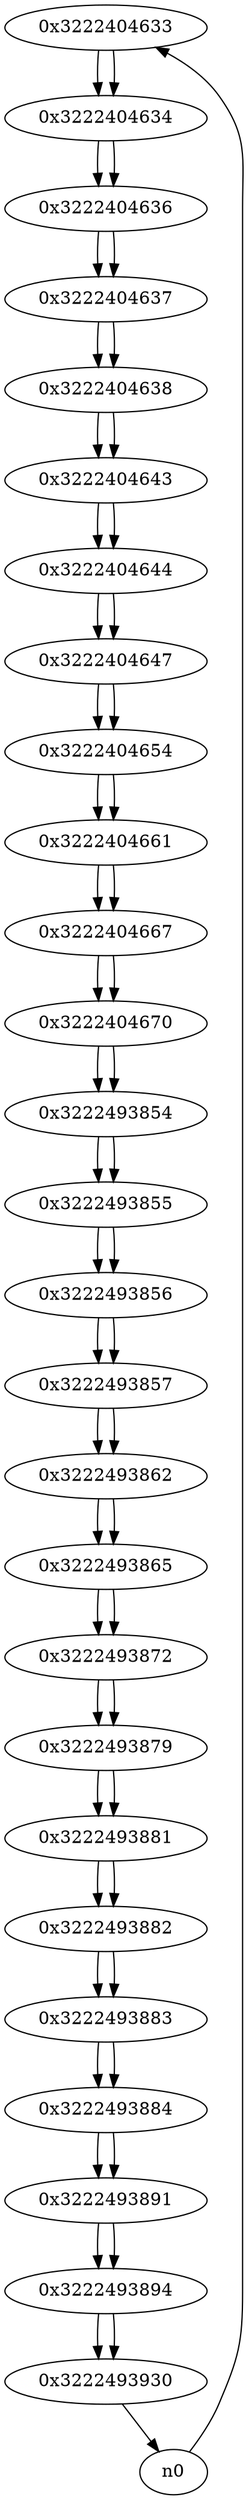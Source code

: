 digraph G{
/* nodes */
  n1 [label="0x3222404633"]
  n2 [label="0x3222404634"]
  n3 [label="0x3222404636"]
  n4 [label="0x3222404637"]
  n5 [label="0x3222404638"]
  n6 [label="0x3222404643"]
  n7 [label="0x3222404644"]
  n8 [label="0x3222404647"]
  n9 [label="0x3222404654"]
  n10 [label="0x3222404661"]
  n11 [label="0x3222404667"]
  n12 [label="0x3222404670"]
  n13 [label="0x3222493854"]
  n14 [label="0x3222493855"]
  n15 [label="0x3222493856"]
  n16 [label="0x3222493857"]
  n17 [label="0x3222493862"]
  n18 [label="0x3222493865"]
  n19 [label="0x3222493872"]
  n20 [label="0x3222493879"]
  n21 [label="0x3222493881"]
  n22 [label="0x3222493882"]
  n23 [label="0x3222493883"]
  n24 [label="0x3222493884"]
  n25 [label="0x3222493891"]
  n26 [label="0x3222493894"]
  n27 [label="0x3222493930"]
/* edges */
n1 -> n2;
n0 -> n1;
n2 -> n3;
n1 -> n2;
n3 -> n4;
n2 -> n3;
n4 -> n5;
n3 -> n4;
n5 -> n6;
n4 -> n5;
n6 -> n7;
n5 -> n6;
n7 -> n8;
n6 -> n7;
n8 -> n9;
n7 -> n8;
n9 -> n10;
n8 -> n9;
n10 -> n11;
n9 -> n10;
n11 -> n12;
n10 -> n11;
n12 -> n13;
n11 -> n12;
n13 -> n14;
n12 -> n13;
n14 -> n15;
n13 -> n14;
n15 -> n16;
n14 -> n15;
n16 -> n17;
n15 -> n16;
n17 -> n18;
n16 -> n17;
n18 -> n19;
n17 -> n18;
n19 -> n20;
n18 -> n19;
n20 -> n21;
n19 -> n20;
n21 -> n22;
n20 -> n21;
n22 -> n23;
n21 -> n22;
n23 -> n24;
n22 -> n23;
n24 -> n25;
n23 -> n24;
n25 -> n26;
n24 -> n25;
n26 -> n27;
n25 -> n26;
n27 -> n0;
n26 -> n27;
}
